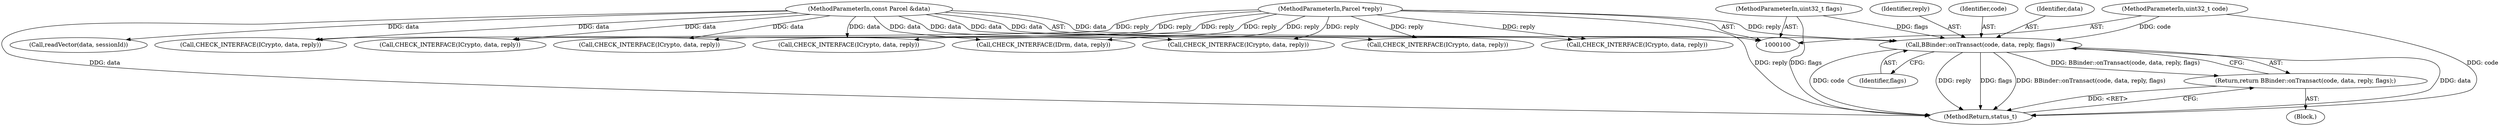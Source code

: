 digraph "0_Android_22f824feac43d5758f9a70b77f2aca840ba62c3b@pointer" {
"1000466" [label="(Call,BBinder::onTransact(code, data, reply, flags))"];
"1000101" [label="(MethodParameterIn,uint32_t code)"];
"1000102" [label="(MethodParameterIn,const Parcel &data)"];
"1000103" [label="(MethodParameterIn,Parcel *reply)"];
"1000104" [label="(MethodParameterIn,uint32_t flags)"];
"1000465" [label="(Return,return BBinder::onTransact(code, data, reply, flags);)"];
"1000111" [label="(Call,CHECK_INTERFACE(ICrypto, data, reply))"];
"1000470" [label="(Identifier,flags)"];
"1000469" [label="(Identifier,reply)"];
"1000467" [label="(Identifier,code)"];
"1000108" [label="(Block,)"];
"1000121" [label="(Call,CHECK_INTERFACE(ICrypto, data, reply))"];
"1000465" [label="(Return,return BBinder::onTransact(code, data, reply, flags);)"];
"1000137" [label="(Call,CHECK_INTERFACE(ICrypto, data, reply))"];
"1000468" [label="(Identifier,data)"];
"1000210" [label="(Call,CHECK_INTERFACE(ICrypto, data, reply))"];
"1000103" [label="(MethodParameterIn,Parcel *reply)"];
"1000102" [label="(MethodParameterIn,const Parcel &data)"];
"1000451" [label="(Call,CHECK_INTERFACE(IDrm, data, reply))"];
"1000471" [label="(MethodReturn,status_t)"];
"1000466" [label="(Call,BBinder::onTransact(code, data, reply, flags))"];
"1000195" [label="(Call,CHECK_INTERFACE(ICrypto, data, reply))"];
"1000101" [label="(MethodParameterIn,uint32_t code)"];
"1000432" [label="(Call,CHECK_INTERFACE(ICrypto, data, reply))"];
"1000456" [label="(Call,readVector(data, sessionId))"];
"1000185" [label="(Call,CHECK_INTERFACE(ICrypto, data, reply))"];
"1000104" [label="(MethodParameterIn,uint32_t flags)"];
"1000466" -> "1000465"  [label="AST: "];
"1000466" -> "1000470"  [label="CFG: "];
"1000467" -> "1000466"  [label="AST: "];
"1000468" -> "1000466"  [label="AST: "];
"1000469" -> "1000466"  [label="AST: "];
"1000470" -> "1000466"  [label="AST: "];
"1000465" -> "1000466"  [label="CFG: "];
"1000466" -> "1000471"  [label="DDG: data"];
"1000466" -> "1000471"  [label="DDG: code"];
"1000466" -> "1000471"  [label="DDG: reply"];
"1000466" -> "1000471"  [label="DDG: flags"];
"1000466" -> "1000471"  [label="DDG: BBinder::onTransact(code, data, reply, flags)"];
"1000466" -> "1000465"  [label="DDG: BBinder::onTransact(code, data, reply, flags)"];
"1000101" -> "1000466"  [label="DDG: code"];
"1000102" -> "1000466"  [label="DDG: data"];
"1000103" -> "1000466"  [label="DDG: reply"];
"1000104" -> "1000466"  [label="DDG: flags"];
"1000101" -> "1000100"  [label="AST: "];
"1000101" -> "1000471"  [label="DDG: code"];
"1000102" -> "1000100"  [label="AST: "];
"1000102" -> "1000471"  [label="DDG: data"];
"1000102" -> "1000111"  [label="DDG: data"];
"1000102" -> "1000121"  [label="DDG: data"];
"1000102" -> "1000137"  [label="DDG: data"];
"1000102" -> "1000185"  [label="DDG: data"];
"1000102" -> "1000195"  [label="DDG: data"];
"1000102" -> "1000210"  [label="DDG: data"];
"1000102" -> "1000432"  [label="DDG: data"];
"1000102" -> "1000451"  [label="DDG: data"];
"1000102" -> "1000456"  [label="DDG: data"];
"1000103" -> "1000100"  [label="AST: "];
"1000103" -> "1000471"  [label="DDG: reply"];
"1000103" -> "1000111"  [label="DDG: reply"];
"1000103" -> "1000121"  [label="DDG: reply"];
"1000103" -> "1000137"  [label="DDG: reply"];
"1000103" -> "1000185"  [label="DDG: reply"];
"1000103" -> "1000195"  [label="DDG: reply"];
"1000103" -> "1000210"  [label="DDG: reply"];
"1000103" -> "1000432"  [label="DDG: reply"];
"1000103" -> "1000451"  [label="DDG: reply"];
"1000104" -> "1000100"  [label="AST: "];
"1000104" -> "1000471"  [label="DDG: flags"];
"1000465" -> "1000108"  [label="AST: "];
"1000471" -> "1000465"  [label="CFG: "];
"1000465" -> "1000471"  [label="DDG: <RET>"];
}
